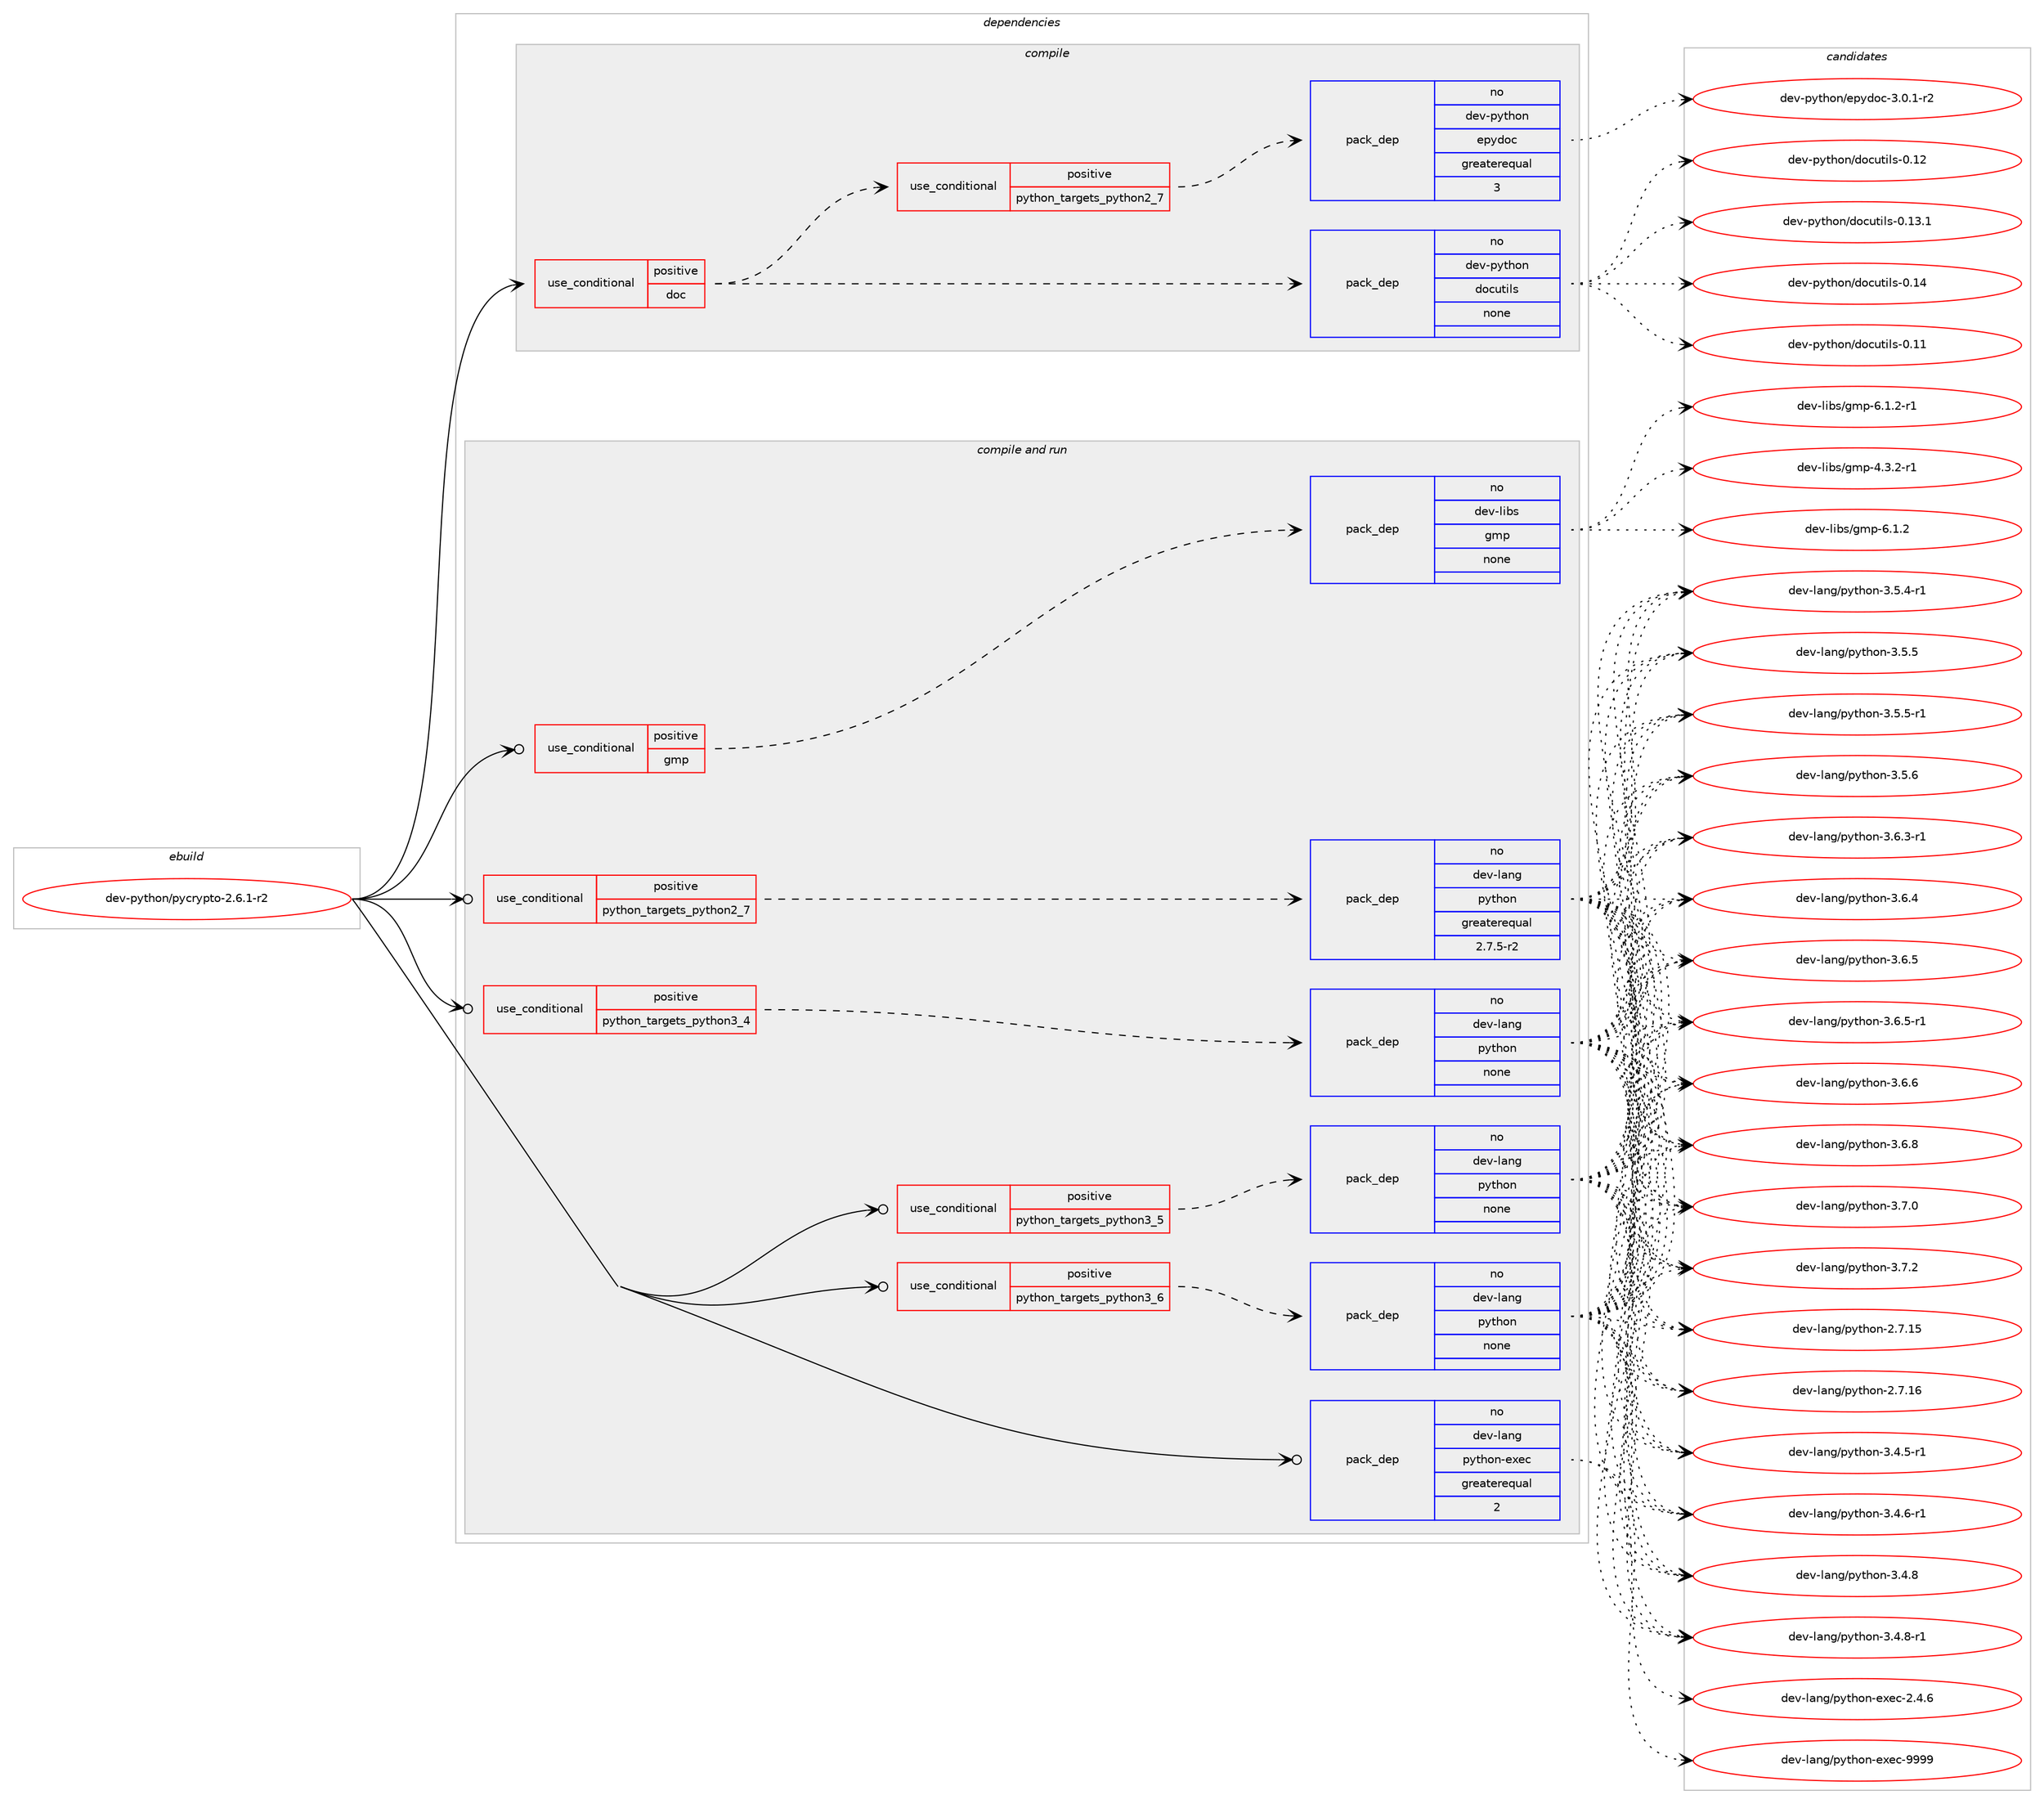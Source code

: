 digraph prolog {

# *************
# Graph options
# *************

newrank=true;
concentrate=true;
compound=true;
graph [rankdir=LR,fontname=Helvetica,fontsize=10,ranksep=1.5];#, ranksep=2.5, nodesep=0.2];
edge  [arrowhead=vee];
node  [fontname=Helvetica,fontsize=10];

# **********
# The ebuild
# **********

subgraph cluster_leftcol {
color=gray;
rank=same;
label=<<i>ebuild</i>>;
id [label="dev-python/pycrypto-2.6.1-r2", color=red, width=4, href="../dev-python/pycrypto-2.6.1-r2.svg"];
}

# ****************
# The dependencies
# ****************

subgraph cluster_midcol {
color=gray;
label=<<i>dependencies</i>>;
subgraph cluster_compile {
fillcolor="#eeeeee";
style=filled;
label=<<i>compile</i>>;
subgraph cond380455 {
dependency1428287 [label=<<TABLE BORDER="0" CELLBORDER="1" CELLSPACING="0" CELLPADDING="4"><TR><TD ROWSPAN="3" CELLPADDING="10">use_conditional</TD></TR><TR><TD>positive</TD></TR><TR><TD>doc</TD></TR></TABLE>>, shape=none, color=red];
subgraph pack1024518 {
dependency1428288 [label=<<TABLE BORDER="0" CELLBORDER="1" CELLSPACING="0" CELLPADDING="4" WIDTH="220"><TR><TD ROWSPAN="6" CELLPADDING="30">pack_dep</TD></TR><TR><TD WIDTH="110">no</TD></TR><TR><TD>dev-python</TD></TR><TR><TD>docutils</TD></TR><TR><TD>none</TD></TR><TR><TD></TD></TR></TABLE>>, shape=none, color=blue];
}
dependency1428287:e -> dependency1428288:w [weight=20,style="dashed",arrowhead="vee"];
subgraph cond380456 {
dependency1428289 [label=<<TABLE BORDER="0" CELLBORDER="1" CELLSPACING="0" CELLPADDING="4"><TR><TD ROWSPAN="3" CELLPADDING="10">use_conditional</TD></TR><TR><TD>positive</TD></TR><TR><TD>python_targets_python2_7</TD></TR></TABLE>>, shape=none, color=red];
subgraph pack1024519 {
dependency1428290 [label=<<TABLE BORDER="0" CELLBORDER="1" CELLSPACING="0" CELLPADDING="4" WIDTH="220"><TR><TD ROWSPAN="6" CELLPADDING="30">pack_dep</TD></TR><TR><TD WIDTH="110">no</TD></TR><TR><TD>dev-python</TD></TR><TR><TD>epydoc</TD></TR><TR><TD>greaterequal</TD></TR><TR><TD>3</TD></TR></TABLE>>, shape=none, color=blue];
}
dependency1428289:e -> dependency1428290:w [weight=20,style="dashed",arrowhead="vee"];
}
dependency1428287:e -> dependency1428289:w [weight=20,style="dashed",arrowhead="vee"];
}
id:e -> dependency1428287:w [weight=20,style="solid",arrowhead="vee"];
}
subgraph cluster_compileandrun {
fillcolor="#eeeeee";
style=filled;
label=<<i>compile and run</i>>;
subgraph cond380457 {
dependency1428291 [label=<<TABLE BORDER="0" CELLBORDER="1" CELLSPACING="0" CELLPADDING="4"><TR><TD ROWSPAN="3" CELLPADDING="10">use_conditional</TD></TR><TR><TD>positive</TD></TR><TR><TD>gmp</TD></TR></TABLE>>, shape=none, color=red];
subgraph pack1024520 {
dependency1428292 [label=<<TABLE BORDER="0" CELLBORDER="1" CELLSPACING="0" CELLPADDING="4" WIDTH="220"><TR><TD ROWSPAN="6" CELLPADDING="30">pack_dep</TD></TR><TR><TD WIDTH="110">no</TD></TR><TR><TD>dev-libs</TD></TR><TR><TD>gmp</TD></TR><TR><TD>none</TD></TR><TR><TD></TD></TR></TABLE>>, shape=none, color=blue];
}
dependency1428291:e -> dependency1428292:w [weight=20,style="dashed",arrowhead="vee"];
}
id:e -> dependency1428291:w [weight=20,style="solid",arrowhead="odotvee"];
subgraph cond380458 {
dependency1428293 [label=<<TABLE BORDER="0" CELLBORDER="1" CELLSPACING="0" CELLPADDING="4"><TR><TD ROWSPAN="3" CELLPADDING="10">use_conditional</TD></TR><TR><TD>positive</TD></TR><TR><TD>python_targets_python2_7</TD></TR></TABLE>>, shape=none, color=red];
subgraph pack1024521 {
dependency1428294 [label=<<TABLE BORDER="0" CELLBORDER="1" CELLSPACING="0" CELLPADDING="4" WIDTH="220"><TR><TD ROWSPAN="6" CELLPADDING="30">pack_dep</TD></TR><TR><TD WIDTH="110">no</TD></TR><TR><TD>dev-lang</TD></TR><TR><TD>python</TD></TR><TR><TD>greaterequal</TD></TR><TR><TD>2.7.5-r2</TD></TR></TABLE>>, shape=none, color=blue];
}
dependency1428293:e -> dependency1428294:w [weight=20,style="dashed",arrowhead="vee"];
}
id:e -> dependency1428293:w [weight=20,style="solid",arrowhead="odotvee"];
subgraph cond380459 {
dependency1428295 [label=<<TABLE BORDER="0" CELLBORDER="1" CELLSPACING="0" CELLPADDING="4"><TR><TD ROWSPAN="3" CELLPADDING="10">use_conditional</TD></TR><TR><TD>positive</TD></TR><TR><TD>python_targets_python3_4</TD></TR></TABLE>>, shape=none, color=red];
subgraph pack1024522 {
dependency1428296 [label=<<TABLE BORDER="0" CELLBORDER="1" CELLSPACING="0" CELLPADDING="4" WIDTH="220"><TR><TD ROWSPAN="6" CELLPADDING="30">pack_dep</TD></TR><TR><TD WIDTH="110">no</TD></TR><TR><TD>dev-lang</TD></TR><TR><TD>python</TD></TR><TR><TD>none</TD></TR><TR><TD></TD></TR></TABLE>>, shape=none, color=blue];
}
dependency1428295:e -> dependency1428296:w [weight=20,style="dashed",arrowhead="vee"];
}
id:e -> dependency1428295:w [weight=20,style="solid",arrowhead="odotvee"];
subgraph cond380460 {
dependency1428297 [label=<<TABLE BORDER="0" CELLBORDER="1" CELLSPACING="0" CELLPADDING="4"><TR><TD ROWSPAN="3" CELLPADDING="10">use_conditional</TD></TR><TR><TD>positive</TD></TR><TR><TD>python_targets_python3_5</TD></TR></TABLE>>, shape=none, color=red];
subgraph pack1024523 {
dependency1428298 [label=<<TABLE BORDER="0" CELLBORDER="1" CELLSPACING="0" CELLPADDING="4" WIDTH="220"><TR><TD ROWSPAN="6" CELLPADDING="30">pack_dep</TD></TR><TR><TD WIDTH="110">no</TD></TR><TR><TD>dev-lang</TD></TR><TR><TD>python</TD></TR><TR><TD>none</TD></TR><TR><TD></TD></TR></TABLE>>, shape=none, color=blue];
}
dependency1428297:e -> dependency1428298:w [weight=20,style="dashed",arrowhead="vee"];
}
id:e -> dependency1428297:w [weight=20,style="solid",arrowhead="odotvee"];
subgraph cond380461 {
dependency1428299 [label=<<TABLE BORDER="0" CELLBORDER="1" CELLSPACING="0" CELLPADDING="4"><TR><TD ROWSPAN="3" CELLPADDING="10">use_conditional</TD></TR><TR><TD>positive</TD></TR><TR><TD>python_targets_python3_6</TD></TR></TABLE>>, shape=none, color=red];
subgraph pack1024524 {
dependency1428300 [label=<<TABLE BORDER="0" CELLBORDER="1" CELLSPACING="0" CELLPADDING="4" WIDTH="220"><TR><TD ROWSPAN="6" CELLPADDING="30">pack_dep</TD></TR><TR><TD WIDTH="110">no</TD></TR><TR><TD>dev-lang</TD></TR><TR><TD>python</TD></TR><TR><TD>none</TD></TR><TR><TD></TD></TR></TABLE>>, shape=none, color=blue];
}
dependency1428299:e -> dependency1428300:w [weight=20,style="dashed",arrowhead="vee"];
}
id:e -> dependency1428299:w [weight=20,style="solid",arrowhead="odotvee"];
subgraph pack1024525 {
dependency1428301 [label=<<TABLE BORDER="0" CELLBORDER="1" CELLSPACING="0" CELLPADDING="4" WIDTH="220"><TR><TD ROWSPAN="6" CELLPADDING="30">pack_dep</TD></TR><TR><TD WIDTH="110">no</TD></TR><TR><TD>dev-lang</TD></TR><TR><TD>python-exec</TD></TR><TR><TD>greaterequal</TD></TR><TR><TD>2</TD></TR></TABLE>>, shape=none, color=blue];
}
id:e -> dependency1428301:w [weight=20,style="solid",arrowhead="odotvee"];
}
subgraph cluster_run {
fillcolor="#eeeeee";
style=filled;
label=<<i>run</i>>;
}
}

# **************
# The candidates
# **************

subgraph cluster_choices {
rank=same;
color=gray;
label=<<i>candidates</i>>;

subgraph choice1024518 {
color=black;
nodesep=1;
choice1001011184511212111610411111047100111991171161051081154548464949 [label="dev-python/docutils-0.11", color=red, width=4,href="../dev-python/docutils-0.11.svg"];
choice1001011184511212111610411111047100111991171161051081154548464950 [label="dev-python/docutils-0.12", color=red, width=4,href="../dev-python/docutils-0.12.svg"];
choice10010111845112121116104111110471001119911711610510811545484649514649 [label="dev-python/docutils-0.13.1", color=red, width=4,href="../dev-python/docutils-0.13.1.svg"];
choice1001011184511212111610411111047100111991171161051081154548464952 [label="dev-python/docutils-0.14", color=red, width=4,href="../dev-python/docutils-0.14.svg"];
dependency1428288:e -> choice1001011184511212111610411111047100111991171161051081154548464949:w [style=dotted,weight="100"];
dependency1428288:e -> choice1001011184511212111610411111047100111991171161051081154548464950:w [style=dotted,weight="100"];
dependency1428288:e -> choice10010111845112121116104111110471001119911711610510811545484649514649:w [style=dotted,weight="100"];
dependency1428288:e -> choice1001011184511212111610411111047100111991171161051081154548464952:w [style=dotted,weight="100"];
}
subgraph choice1024519 {
color=black;
nodesep=1;
choice1001011184511212111610411111047101112121100111994551464846494511450 [label="dev-python/epydoc-3.0.1-r2", color=red, width=4,href="../dev-python/epydoc-3.0.1-r2.svg"];
dependency1428290:e -> choice1001011184511212111610411111047101112121100111994551464846494511450:w [style=dotted,weight="100"];
}
subgraph choice1024520 {
color=black;
nodesep=1;
choice1001011184510810598115471031091124552465146504511449 [label="dev-libs/gmp-4.3.2-r1", color=red, width=4,href="../dev-libs/gmp-4.3.2-r1.svg"];
choice100101118451081059811547103109112455446494650 [label="dev-libs/gmp-6.1.2", color=red, width=4,href="../dev-libs/gmp-6.1.2.svg"];
choice1001011184510810598115471031091124554464946504511449 [label="dev-libs/gmp-6.1.2-r1", color=red, width=4,href="../dev-libs/gmp-6.1.2-r1.svg"];
dependency1428292:e -> choice1001011184510810598115471031091124552465146504511449:w [style=dotted,weight="100"];
dependency1428292:e -> choice100101118451081059811547103109112455446494650:w [style=dotted,weight="100"];
dependency1428292:e -> choice1001011184510810598115471031091124554464946504511449:w [style=dotted,weight="100"];
}
subgraph choice1024521 {
color=black;
nodesep=1;
choice10010111845108971101034711212111610411111045504655464953 [label="dev-lang/python-2.7.15", color=red, width=4,href="../dev-lang/python-2.7.15.svg"];
choice10010111845108971101034711212111610411111045504655464954 [label="dev-lang/python-2.7.16", color=red, width=4,href="../dev-lang/python-2.7.16.svg"];
choice1001011184510897110103471121211161041111104551465246534511449 [label="dev-lang/python-3.4.5-r1", color=red, width=4,href="../dev-lang/python-3.4.5-r1.svg"];
choice1001011184510897110103471121211161041111104551465246544511449 [label="dev-lang/python-3.4.6-r1", color=red, width=4,href="../dev-lang/python-3.4.6-r1.svg"];
choice100101118451089711010347112121116104111110455146524656 [label="dev-lang/python-3.4.8", color=red, width=4,href="../dev-lang/python-3.4.8.svg"];
choice1001011184510897110103471121211161041111104551465246564511449 [label="dev-lang/python-3.4.8-r1", color=red, width=4,href="../dev-lang/python-3.4.8-r1.svg"];
choice1001011184510897110103471121211161041111104551465346524511449 [label="dev-lang/python-3.5.4-r1", color=red, width=4,href="../dev-lang/python-3.5.4-r1.svg"];
choice100101118451089711010347112121116104111110455146534653 [label="dev-lang/python-3.5.5", color=red, width=4,href="../dev-lang/python-3.5.5.svg"];
choice1001011184510897110103471121211161041111104551465346534511449 [label="dev-lang/python-3.5.5-r1", color=red, width=4,href="../dev-lang/python-3.5.5-r1.svg"];
choice100101118451089711010347112121116104111110455146534654 [label="dev-lang/python-3.5.6", color=red, width=4,href="../dev-lang/python-3.5.6.svg"];
choice1001011184510897110103471121211161041111104551465446514511449 [label="dev-lang/python-3.6.3-r1", color=red, width=4,href="../dev-lang/python-3.6.3-r1.svg"];
choice100101118451089711010347112121116104111110455146544652 [label="dev-lang/python-3.6.4", color=red, width=4,href="../dev-lang/python-3.6.4.svg"];
choice100101118451089711010347112121116104111110455146544653 [label="dev-lang/python-3.6.5", color=red, width=4,href="../dev-lang/python-3.6.5.svg"];
choice1001011184510897110103471121211161041111104551465446534511449 [label="dev-lang/python-3.6.5-r1", color=red, width=4,href="../dev-lang/python-3.6.5-r1.svg"];
choice100101118451089711010347112121116104111110455146544654 [label="dev-lang/python-3.6.6", color=red, width=4,href="../dev-lang/python-3.6.6.svg"];
choice100101118451089711010347112121116104111110455146544656 [label="dev-lang/python-3.6.8", color=red, width=4,href="../dev-lang/python-3.6.8.svg"];
choice100101118451089711010347112121116104111110455146554648 [label="dev-lang/python-3.7.0", color=red, width=4,href="../dev-lang/python-3.7.0.svg"];
choice100101118451089711010347112121116104111110455146554650 [label="dev-lang/python-3.7.2", color=red, width=4,href="../dev-lang/python-3.7.2.svg"];
dependency1428294:e -> choice10010111845108971101034711212111610411111045504655464953:w [style=dotted,weight="100"];
dependency1428294:e -> choice10010111845108971101034711212111610411111045504655464954:w [style=dotted,weight="100"];
dependency1428294:e -> choice1001011184510897110103471121211161041111104551465246534511449:w [style=dotted,weight="100"];
dependency1428294:e -> choice1001011184510897110103471121211161041111104551465246544511449:w [style=dotted,weight="100"];
dependency1428294:e -> choice100101118451089711010347112121116104111110455146524656:w [style=dotted,weight="100"];
dependency1428294:e -> choice1001011184510897110103471121211161041111104551465246564511449:w [style=dotted,weight="100"];
dependency1428294:e -> choice1001011184510897110103471121211161041111104551465346524511449:w [style=dotted,weight="100"];
dependency1428294:e -> choice100101118451089711010347112121116104111110455146534653:w [style=dotted,weight="100"];
dependency1428294:e -> choice1001011184510897110103471121211161041111104551465346534511449:w [style=dotted,weight="100"];
dependency1428294:e -> choice100101118451089711010347112121116104111110455146534654:w [style=dotted,weight="100"];
dependency1428294:e -> choice1001011184510897110103471121211161041111104551465446514511449:w [style=dotted,weight="100"];
dependency1428294:e -> choice100101118451089711010347112121116104111110455146544652:w [style=dotted,weight="100"];
dependency1428294:e -> choice100101118451089711010347112121116104111110455146544653:w [style=dotted,weight="100"];
dependency1428294:e -> choice1001011184510897110103471121211161041111104551465446534511449:w [style=dotted,weight="100"];
dependency1428294:e -> choice100101118451089711010347112121116104111110455146544654:w [style=dotted,weight="100"];
dependency1428294:e -> choice100101118451089711010347112121116104111110455146544656:w [style=dotted,weight="100"];
dependency1428294:e -> choice100101118451089711010347112121116104111110455146554648:w [style=dotted,weight="100"];
dependency1428294:e -> choice100101118451089711010347112121116104111110455146554650:w [style=dotted,weight="100"];
}
subgraph choice1024522 {
color=black;
nodesep=1;
choice10010111845108971101034711212111610411111045504655464953 [label="dev-lang/python-2.7.15", color=red, width=4,href="../dev-lang/python-2.7.15.svg"];
choice10010111845108971101034711212111610411111045504655464954 [label="dev-lang/python-2.7.16", color=red, width=4,href="../dev-lang/python-2.7.16.svg"];
choice1001011184510897110103471121211161041111104551465246534511449 [label="dev-lang/python-3.4.5-r1", color=red, width=4,href="../dev-lang/python-3.4.5-r1.svg"];
choice1001011184510897110103471121211161041111104551465246544511449 [label="dev-lang/python-3.4.6-r1", color=red, width=4,href="../dev-lang/python-3.4.6-r1.svg"];
choice100101118451089711010347112121116104111110455146524656 [label="dev-lang/python-3.4.8", color=red, width=4,href="../dev-lang/python-3.4.8.svg"];
choice1001011184510897110103471121211161041111104551465246564511449 [label="dev-lang/python-3.4.8-r1", color=red, width=4,href="../dev-lang/python-3.4.8-r1.svg"];
choice1001011184510897110103471121211161041111104551465346524511449 [label="dev-lang/python-3.5.4-r1", color=red, width=4,href="../dev-lang/python-3.5.4-r1.svg"];
choice100101118451089711010347112121116104111110455146534653 [label="dev-lang/python-3.5.5", color=red, width=4,href="../dev-lang/python-3.5.5.svg"];
choice1001011184510897110103471121211161041111104551465346534511449 [label="dev-lang/python-3.5.5-r1", color=red, width=4,href="../dev-lang/python-3.5.5-r1.svg"];
choice100101118451089711010347112121116104111110455146534654 [label="dev-lang/python-3.5.6", color=red, width=4,href="../dev-lang/python-3.5.6.svg"];
choice1001011184510897110103471121211161041111104551465446514511449 [label="dev-lang/python-3.6.3-r1", color=red, width=4,href="../dev-lang/python-3.6.3-r1.svg"];
choice100101118451089711010347112121116104111110455146544652 [label="dev-lang/python-3.6.4", color=red, width=4,href="../dev-lang/python-3.6.4.svg"];
choice100101118451089711010347112121116104111110455146544653 [label="dev-lang/python-3.6.5", color=red, width=4,href="../dev-lang/python-3.6.5.svg"];
choice1001011184510897110103471121211161041111104551465446534511449 [label="dev-lang/python-3.6.5-r1", color=red, width=4,href="../dev-lang/python-3.6.5-r1.svg"];
choice100101118451089711010347112121116104111110455146544654 [label="dev-lang/python-3.6.6", color=red, width=4,href="../dev-lang/python-3.6.6.svg"];
choice100101118451089711010347112121116104111110455146544656 [label="dev-lang/python-3.6.8", color=red, width=4,href="../dev-lang/python-3.6.8.svg"];
choice100101118451089711010347112121116104111110455146554648 [label="dev-lang/python-3.7.0", color=red, width=4,href="../dev-lang/python-3.7.0.svg"];
choice100101118451089711010347112121116104111110455146554650 [label="dev-lang/python-3.7.2", color=red, width=4,href="../dev-lang/python-3.7.2.svg"];
dependency1428296:e -> choice10010111845108971101034711212111610411111045504655464953:w [style=dotted,weight="100"];
dependency1428296:e -> choice10010111845108971101034711212111610411111045504655464954:w [style=dotted,weight="100"];
dependency1428296:e -> choice1001011184510897110103471121211161041111104551465246534511449:w [style=dotted,weight="100"];
dependency1428296:e -> choice1001011184510897110103471121211161041111104551465246544511449:w [style=dotted,weight="100"];
dependency1428296:e -> choice100101118451089711010347112121116104111110455146524656:w [style=dotted,weight="100"];
dependency1428296:e -> choice1001011184510897110103471121211161041111104551465246564511449:w [style=dotted,weight="100"];
dependency1428296:e -> choice1001011184510897110103471121211161041111104551465346524511449:w [style=dotted,weight="100"];
dependency1428296:e -> choice100101118451089711010347112121116104111110455146534653:w [style=dotted,weight="100"];
dependency1428296:e -> choice1001011184510897110103471121211161041111104551465346534511449:w [style=dotted,weight="100"];
dependency1428296:e -> choice100101118451089711010347112121116104111110455146534654:w [style=dotted,weight="100"];
dependency1428296:e -> choice1001011184510897110103471121211161041111104551465446514511449:w [style=dotted,weight="100"];
dependency1428296:e -> choice100101118451089711010347112121116104111110455146544652:w [style=dotted,weight="100"];
dependency1428296:e -> choice100101118451089711010347112121116104111110455146544653:w [style=dotted,weight="100"];
dependency1428296:e -> choice1001011184510897110103471121211161041111104551465446534511449:w [style=dotted,weight="100"];
dependency1428296:e -> choice100101118451089711010347112121116104111110455146544654:w [style=dotted,weight="100"];
dependency1428296:e -> choice100101118451089711010347112121116104111110455146544656:w [style=dotted,weight="100"];
dependency1428296:e -> choice100101118451089711010347112121116104111110455146554648:w [style=dotted,weight="100"];
dependency1428296:e -> choice100101118451089711010347112121116104111110455146554650:w [style=dotted,weight="100"];
}
subgraph choice1024523 {
color=black;
nodesep=1;
choice10010111845108971101034711212111610411111045504655464953 [label="dev-lang/python-2.7.15", color=red, width=4,href="../dev-lang/python-2.7.15.svg"];
choice10010111845108971101034711212111610411111045504655464954 [label="dev-lang/python-2.7.16", color=red, width=4,href="../dev-lang/python-2.7.16.svg"];
choice1001011184510897110103471121211161041111104551465246534511449 [label="dev-lang/python-3.4.5-r1", color=red, width=4,href="../dev-lang/python-3.4.5-r1.svg"];
choice1001011184510897110103471121211161041111104551465246544511449 [label="dev-lang/python-3.4.6-r1", color=red, width=4,href="../dev-lang/python-3.4.6-r1.svg"];
choice100101118451089711010347112121116104111110455146524656 [label="dev-lang/python-3.4.8", color=red, width=4,href="../dev-lang/python-3.4.8.svg"];
choice1001011184510897110103471121211161041111104551465246564511449 [label="dev-lang/python-3.4.8-r1", color=red, width=4,href="../dev-lang/python-3.4.8-r1.svg"];
choice1001011184510897110103471121211161041111104551465346524511449 [label="dev-lang/python-3.5.4-r1", color=red, width=4,href="../dev-lang/python-3.5.4-r1.svg"];
choice100101118451089711010347112121116104111110455146534653 [label="dev-lang/python-3.5.5", color=red, width=4,href="../dev-lang/python-3.5.5.svg"];
choice1001011184510897110103471121211161041111104551465346534511449 [label="dev-lang/python-3.5.5-r1", color=red, width=4,href="../dev-lang/python-3.5.5-r1.svg"];
choice100101118451089711010347112121116104111110455146534654 [label="dev-lang/python-3.5.6", color=red, width=4,href="../dev-lang/python-3.5.6.svg"];
choice1001011184510897110103471121211161041111104551465446514511449 [label="dev-lang/python-3.6.3-r1", color=red, width=4,href="../dev-lang/python-3.6.3-r1.svg"];
choice100101118451089711010347112121116104111110455146544652 [label="dev-lang/python-3.6.4", color=red, width=4,href="../dev-lang/python-3.6.4.svg"];
choice100101118451089711010347112121116104111110455146544653 [label="dev-lang/python-3.6.5", color=red, width=4,href="../dev-lang/python-3.6.5.svg"];
choice1001011184510897110103471121211161041111104551465446534511449 [label="dev-lang/python-3.6.5-r1", color=red, width=4,href="../dev-lang/python-3.6.5-r1.svg"];
choice100101118451089711010347112121116104111110455146544654 [label="dev-lang/python-3.6.6", color=red, width=4,href="../dev-lang/python-3.6.6.svg"];
choice100101118451089711010347112121116104111110455146544656 [label="dev-lang/python-3.6.8", color=red, width=4,href="../dev-lang/python-3.6.8.svg"];
choice100101118451089711010347112121116104111110455146554648 [label="dev-lang/python-3.7.0", color=red, width=4,href="../dev-lang/python-3.7.0.svg"];
choice100101118451089711010347112121116104111110455146554650 [label="dev-lang/python-3.7.2", color=red, width=4,href="../dev-lang/python-3.7.2.svg"];
dependency1428298:e -> choice10010111845108971101034711212111610411111045504655464953:w [style=dotted,weight="100"];
dependency1428298:e -> choice10010111845108971101034711212111610411111045504655464954:w [style=dotted,weight="100"];
dependency1428298:e -> choice1001011184510897110103471121211161041111104551465246534511449:w [style=dotted,weight="100"];
dependency1428298:e -> choice1001011184510897110103471121211161041111104551465246544511449:w [style=dotted,weight="100"];
dependency1428298:e -> choice100101118451089711010347112121116104111110455146524656:w [style=dotted,weight="100"];
dependency1428298:e -> choice1001011184510897110103471121211161041111104551465246564511449:w [style=dotted,weight="100"];
dependency1428298:e -> choice1001011184510897110103471121211161041111104551465346524511449:w [style=dotted,weight="100"];
dependency1428298:e -> choice100101118451089711010347112121116104111110455146534653:w [style=dotted,weight="100"];
dependency1428298:e -> choice1001011184510897110103471121211161041111104551465346534511449:w [style=dotted,weight="100"];
dependency1428298:e -> choice100101118451089711010347112121116104111110455146534654:w [style=dotted,weight="100"];
dependency1428298:e -> choice1001011184510897110103471121211161041111104551465446514511449:w [style=dotted,weight="100"];
dependency1428298:e -> choice100101118451089711010347112121116104111110455146544652:w [style=dotted,weight="100"];
dependency1428298:e -> choice100101118451089711010347112121116104111110455146544653:w [style=dotted,weight="100"];
dependency1428298:e -> choice1001011184510897110103471121211161041111104551465446534511449:w [style=dotted,weight="100"];
dependency1428298:e -> choice100101118451089711010347112121116104111110455146544654:w [style=dotted,weight="100"];
dependency1428298:e -> choice100101118451089711010347112121116104111110455146544656:w [style=dotted,weight="100"];
dependency1428298:e -> choice100101118451089711010347112121116104111110455146554648:w [style=dotted,weight="100"];
dependency1428298:e -> choice100101118451089711010347112121116104111110455146554650:w [style=dotted,weight="100"];
}
subgraph choice1024524 {
color=black;
nodesep=1;
choice10010111845108971101034711212111610411111045504655464953 [label="dev-lang/python-2.7.15", color=red, width=4,href="../dev-lang/python-2.7.15.svg"];
choice10010111845108971101034711212111610411111045504655464954 [label="dev-lang/python-2.7.16", color=red, width=4,href="../dev-lang/python-2.7.16.svg"];
choice1001011184510897110103471121211161041111104551465246534511449 [label="dev-lang/python-3.4.5-r1", color=red, width=4,href="../dev-lang/python-3.4.5-r1.svg"];
choice1001011184510897110103471121211161041111104551465246544511449 [label="dev-lang/python-3.4.6-r1", color=red, width=4,href="../dev-lang/python-3.4.6-r1.svg"];
choice100101118451089711010347112121116104111110455146524656 [label="dev-lang/python-3.4.8", color=red, width=4,href="../dev-lang/python-3.4.8.svg"];
choice1001011184510897110103471121211161041111104551465246564511449 [label="dev-lang/python-3.4.8-r1", color=red, width=4,href="../dev-lang/python-3.4.8-r1.svg"];
choice1001011184510897110103471121211161041111104551465346524511449 [label="dev-lang/python-3.5.4-r1", color=red, width=4,href="../dev-lang/python-3.5.4-r1.svg"];
choice100101118451089711010347112121116104111110455146534653 [label="dev-lang/python-3.5.5", color=red, width=4,href="../dev-lang/python-3.5.5.svg"];
choice1001011184510897110103471121211161041111104551465346534511449 [label="dev-lang/python-3.5.5-r1", color=red, width=4,href="../dev-lang/python-3.5.5-r1.svg"];
choice100101118451089711010347112121116104111110455146534654 [label="dev-lang/python-3.5.6", color=red, width=4,href="../dev-lang/python-3.5.6.svg"];
choice1001011184510897110103471121211161041111104551465446514511449 [label="dev-lang/python-3.6.3-r1", color=red, width=4,href="../dev-lang/python-3.6.3-r1.svg"];
choice100101118451089711010347112121116104111110455146544652 [label="dev-lang/python-3.6.4", color=red, width=4,href="../dev-lang/python-3.6.4.svg"];
choice100101118451089711010347112121116104111110455146544653 [label="dev-lang/python-3.6.5", color=red, width=4,href="../dev-lang/python-3.6.5.svg"];
choice1001011184510897110103471121211161041111104551465446534511449 [label="dev-lang/python-3.6.5-r1", color=red, width=4,href="../dev-lang/python-3.6.5-r1.svg"];
choice100101118451089711010347112121116104111110455146544654 [label="dev-lang/python-3.6.6", color=red, width=4,href="../dev-lang/python-3.6.6.svg"];
choice100101118451089711010347112121116104111110455146544656 [label="dev-lang/python-3.6.8", color=red, width=4,href="../dev-lang/python-3.6.8.svg"];
choice100101118451089711010347112121116104111110455146554648 [label="dev-lang/python-3.7.0", color=red, width=4,href="../dev-lang/python-3.7.0.svg"];
choice100101118451089711010347112121116104111110455146554650 [label="dev-lang/python-3.7.2", color=red, width=4,href="../dev-lang/python-3.7.2.svg"];
dependency1428300:e -> choice10010111845108971101034711212111610411111045504655464953:w [style=dotted,weight="100"];
dependency1428300:e -> choice10010111845108971101034711212111610411111045504655464954:w [style=dotted,weight="100"];
dependency1428300:e -> choice1001011184510897110103471121211161041111104551465246534511449:w [style=dotted,weight="100"];
dependency1428300:e -> choice1001011184510897110103471121211161041111104551465246544511449:w [style=dotted,weight="100"];
dependency1428300:e -> choice100101118451089711010347112121116104111110455146524656:w [style=dotted,weight="100"];
dependency1428300:e -> choice1001011184510897110103471121211161041111104551465246564511449:w [style=dotted,weight="100"];
dependency1428300:e -> choice1001011184510897110103471121211161041111104551465346524511449:w [style=dotted,weight="100"];
dependency1428300:e -> choice100101118451089711010347112121116104111110455146534653:w [style=dotted,weight="100"];
dependency1428300:e -> choice1001011184510897110103471121211161041111104551465346534511449:w [style=dotted,weight="100"];
dependency1428300:e -> choice100101118451089711010347112121116104111110455146534654:w [style=dotted,weight="100"];
dependency1428300:e -> choice1001011184510897110103471121211161041111104551465446514511449:w [style=dotted,weight="100"];
dependency1428300:e -> choice100101118451089711010347112121116104111110455146544652:w [style=dotted,weight="100"];
dependency1428300:e -> choice100101118451089711010347112121116104111110455146544653:w [style=dotted,weight="100"];
dependency1428300:e -> choice1001011184510897110103471121211161041111104551465446534511449:w [style=dotted,weight="100"];
dependency1428300:e -> choice100101118451089711010347112121116104111110455146544654:w [style=dotted,weight="100"];
dependency1428300:e -> choice100101118451089711010347112121116104111110455146544656:w [style=dotted,weight="100"];
dependency1428300:e -> choice100101118451089711010347112121116104111110455146554648:w [style=dotted,weight="100"];
dependency1428300:e -> choice100101118451089711010347112121116104111110455146554650:w [style=dotted,weight="100"];
}
subgraph choice1024525 {
color=black;
nodesep=1;
choice1001011184510897110103471121211161041111104510112010199455046524654 [label="dev-lang/python-exec-2.4.6", color=red, width=4,href="../dev-lang/python-exec-2.4.6.svg"];
choice10010111845108971101034711212111610411111045101120101994557575757 [label="dev-lang/python-exec-9999", color=red, width=4,href="../dev-lang/python-exec-9999.svg"];
dependency1428301:e -> choice1001011184510897110103471121211161041111104510112010199455046524654:w [style=dotted,weight="100"];
dependency1428301:e -> choice10010111845108971101034711212111610411111045101120101994557575757:w [style=dotted,weight="100"];
}
}

}
